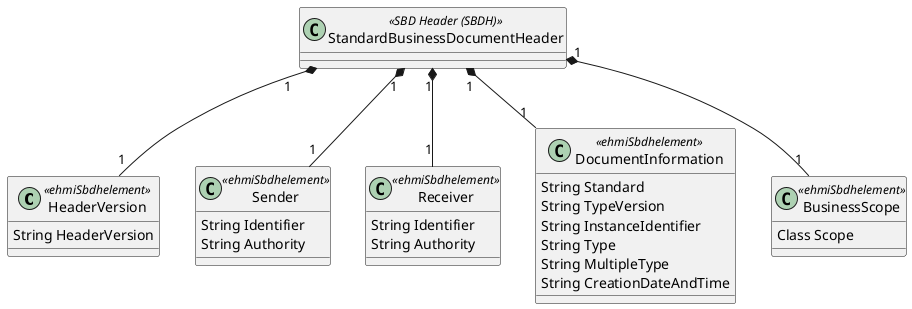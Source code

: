 @startuml SBD

class HeaderVersion
{
    String HeaderVersion
}

class Sender
{
    String Identifier
    String Authority
}

class Receiver
{
    String Identifier
    String Authority
}

class DocumentInformation
{
    String Standard
    String TypeVersion
    String InstanceIdentifier
    String Type
    String MultipleType
    String CreationDateAndTime
}

class BusinessScope
{
    Class Scope
}

class "StandardBusinessDocumentHeader" as ehmiSbdh<<SBD Header (SBDH)>>
class "HeaderVersion" as HeaderVersion <<ehmiSbdhelement>>
class "Sender" as Sender <<ehmiSbdhelement>>
class "Receiver" as Receiver <<ehmiSbdhelement>>
class "DocumentInformation" as DocumentInformation <<ehmiSbdhelement>>
class "BusinessScope" as BusinessScope <<ehmiSbdhelement>>


ehmiSbdh"1" *-- "1" HeaderVersion 
ehmiSbdh"1" *-- "1" Sender 
ehmiSbdh"1" *-- "1" Receiver 
ehmiSbdh"1" *-- "1" DocumentInformation 
ehmiSbdh"1" *-- "1" BusinessScope 


@enduml
